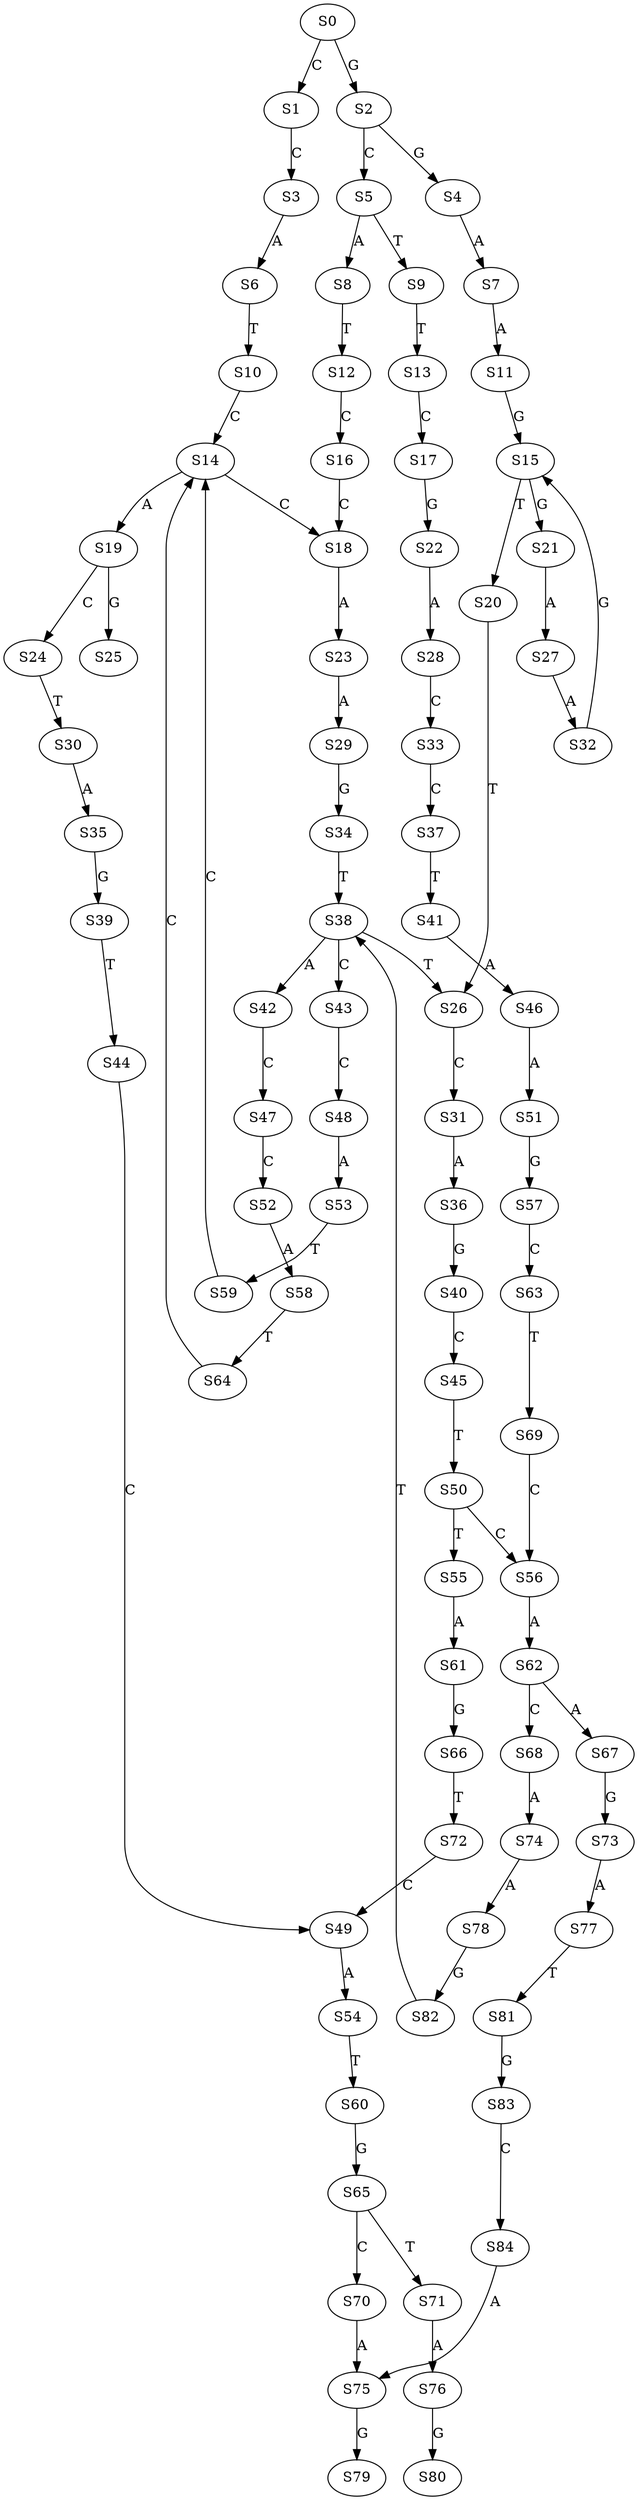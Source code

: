 strict digraph  {
	S0 -> S1 [ label = C ];
	S0 -> S2 [ label = G ];
	S1 -> S3 [ label = C ];
	S2 -> S4 [ label = G ];
	S2 -> S5 [ label = C ];
	S3 -> S6 [ label = A ];
	S4 -> S7 [ label = A ];
	S5 -> S8 [ label = A ];
	S5 -> S9 [ label = T ];
	S6 -> S10 [ label = T ];
	S7 -> S11 [ label = A ];
	S8 -> S12 [ label = T ];
	S9 -> S13 [ label = T ];
	S10 -> S14 [ label = C ];
	S11 -> S15 [ label = G ];
	S12 -> S16 [ label = C ];
	S13 -> S17 [ label = C ];
	S14 -> S18 [ label = C ];
	S14 -> S19 [ label = A ];
	S15 -> S20 [ label = T ];
	S15 -> S21 [ label = G ];
	S16 -> S18 [ label = C ];
	S17 -> S22 [ label = G ];
	S18 -> S23 [ label = A ];
	S19 -> S24 [ label = C ];
	S19 -> S25 [ label = G ];
	S20 -> S26 [ label = T ];
	S21 -> S27 [ label = A ];
	S22 -> S28 [ label = A ];
	S23 -> S29 [ label = A ];
	S24 -> S30 [ label = T ];
	S26 -> S31 [ label = C ];
	S27 -> S32 [ label = A ];
	S28 -> S33 [ label = C ];
	S29 -> S34 [ label = G ];
	S30 -> S35 [ label = A ];
	S31 -> S36 [ label = A ];
	S32 -> S15 [ label = G ];
	S33 -> S37 [ label = C ];
	S34 -> S38 [ label = T ];
	S35 -> S39 [ label = G ];
	S36 -> S40 [ label = G ];
	S37 -> S41 [ label = T ];
	S38 -> S26 [ label = T ];
	S38 -> S42 [ label = A ];
	S38 -> S43 [ label = C ];
	S39 -> S44 [ label = T ];
	S40 -> S45 [ label = C ];
	S41 -> S46 [ label = A ];
	S42 -> S47 [ label = C ];
	S43 -> S48 [ label = C ];
	S44 -> S49 [ label = C ];
	S45 -> S50 [ label = T ];
	S46 -> S51 [ label = A ];
	S47 -> S52 [ label = C ];
	S48 -> S53 [ label = A ];
	S49 -> S54 [ label = A ];
	S50 -> S55 [ label = T ];
	S50 -> S56 [ label = C ];
	S51 -> S57 [ label = G ];
	S52 -> S58 [ label = A ];
	S53 -> S59 [ label = T ];
	S54 -> S60 [ label = T ];
	S55 -> S61 [ label = A ];
	S56 -> S62 [ label = A ];
	S57 -> S63 [ label = C ];
	S58 -> S64 [ label = T ];
	S59 -> S14 [ label = C ];
	S60 -> S65 [ label = G ];
	S61 -> S66 [ label = G ];
	S62 -> S67 [ label = A ];
	S62 -> S68 [ label = C ];
	S63 -> S69 [ label = T ];
	S64 -> S14 [ label = C ];
	S65 -> S70 [ label = C ];
	S65 -> S71 [ label = T ];
	S66 -> S72 [ label = T ];
	S67 -> S73 [ label = G ];
	S68 -> S74 [ label = A ];
	S69 -> S56 [ label = C ];
	S70 -> S75 [ label = A ];
	S71 -> S76 [ label = A ];
	S72 -> S49 [ label = C ];
	S73 -> S77 [ label = A ];
	S74 -> S78 [ label = A ];
	S75 -> S79 [ label = G ];
	S76 -> S80 [ label = G ];
	S77 -> S81 [ label = T ];
	S78 -> S82 [ label = G ];
	S81 -> S83 [ label = G ];
	S82 -> S38 [ label = T ];
	S83 -> S84 [ label = C ];
	S84 -> S75 [ label = A ];
}
